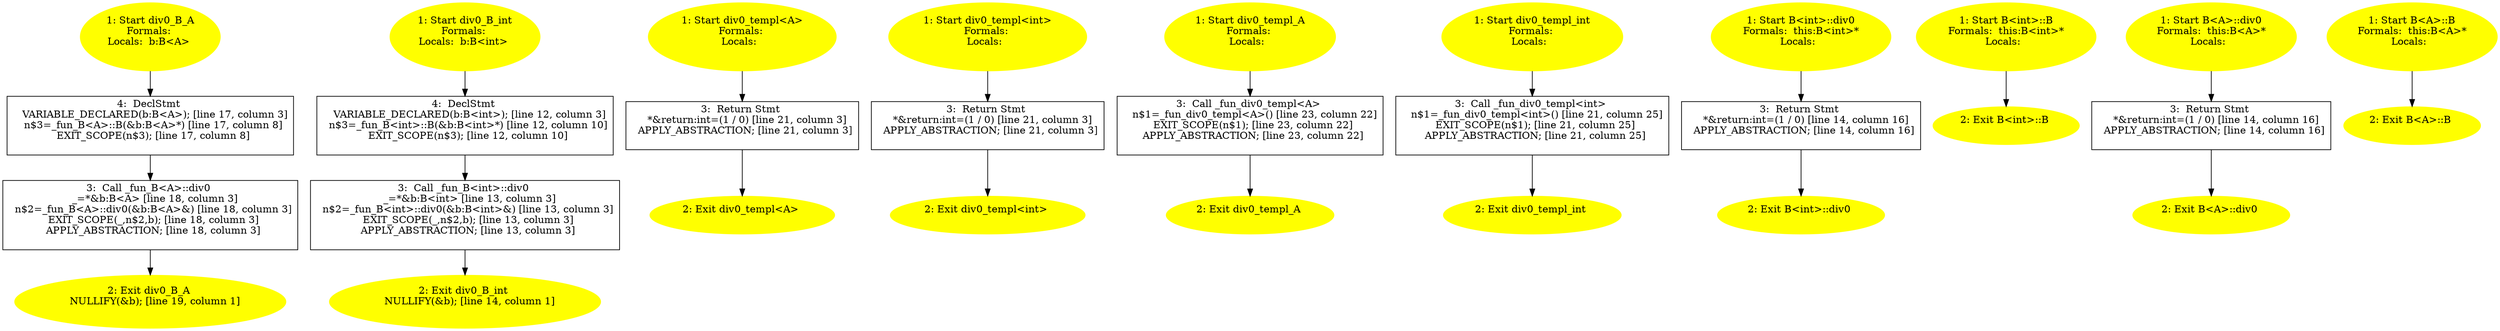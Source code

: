/* @generated */
digraph cfg {
"div0_B_A#16868528730428357658.9b8f4e2ce0bf464a2adbe53fb7a34f64_1" [label="1: Start div0_B_A\nFormals: \nLocals:  b:B<A> \n  " color=yellow style=filled]
	

	 "div0_B_A#16868528730428357658.9b8f4e2ce0bf464a2adbe53fb7a34f64_1" -> "div0_B_A#16868528730428357658.9b8f4e2ce0bf464a2adbe53fb7a34f64_4" ;
"div0_B_A#16868528730428357658.9b8f4e2ce0bf464a2adbe53fb7a34f64_2" [label="2: Exit div0_B_A \n   NULLIFY(&b); [line 19, column 1]\n " color=yellow style=filled]
	

"div0_B_A#16868528730428357658.9b8f4e2ce0bf464a2adbe53fb7a34f64_3" [label="3:  Call _fun_B<A>::div0 \n   _=*&b:B<A> [line 18, column 3]\n  n$2=_fun_B<A>::div0(&b:B<A>&) [line 18, column 3]\n  EXIT_SCOPE(_,n$2,b); [line 18, column 3]\n  APPLY_ABSTRACTION; [line 18, column 3]\n " shape="box"]
	

	 "div0_B_A#16868528730428357658.9b8f4e2ce0bf464a2adbe53fb7a34f64_3" -> "div0_B_A#16868528730428357658.9b8f4e2ce0bf464a2adbe53fb7a34f64_2" ;
"div0_B_A#16868528730428357658.9b8f4e2ce0bf464a2adbe53fb7a34f64_4" [label="4:  DeclStmt \n   VARIABLE_DECLARED(b:B<A>); [line 17, column 3]\n  n$3=_fun_B<A>::B(&b:B<A>*) [line 17, column 8]\n  EXIT_SCOPE(n$3); [line 17, column 8]\n " shape="box"]
	

	 "div0_B_A#16868528730428357658.9b8f4e2ce0bf464a2adbe53fb7a34f64_4" -> "div0_B_A#16868528730428357658.9b8f4e2ce0bf464a2adbe53fb7a34f64_3" ;
"div0_B_int#1022620961131326491.1d61c8d3035b9223f336f2b0e83b1cd8_1" [label="1: Start div0_B_int\nFormals: \nLocals:  b:B<int> \n  " color=yellow style=filled]
	

	 "div0_B_int#1022620961131326491.1d61c8d3035b9223f336f2b0e83b1cd8_1" -> "div0_B_int#1022620961131326491.1d61c8d3035b9223f336f2b0e83b1cd8_4" ;
"div0_B_int#1022620961131326491.1d61c8d3035b9223f336f2b0e83b1cd8_2" [label="2: Exit div0_B_int \n   NULLIFY(&b); [line 14, column 1]\n " color=yellow style=filled]
	

"div0_B_int#1022620961131326491.1d61c8d3035b9223f336f2b0e83b1cd8_3" [label="3:  Call _fun_B<int>::div0 \n   _=*&b:B<int> [line 13, column 3]\n  n$2=_fun_B<int>::div0(&b:B<int>&) [line 13, column 3]\n  EXIT_SCOPE(_,n$2,b); [line 13, column 3]\n  APPLY_ABSTRACTION; [line 13, column 3]\n " shape="box"]
	

	 "div0_B_int#1022620961131326491.1d61c8d3035b9223f336f2b0e83b1cd8_3" -> "div0_B_int#1022620961131326491.1d61c8d3035b9223f336f2b0e83b1cd8_2" ;
"div0_B_int#1022620961131326491.1d61c8d3035b9223f336f2b0e83b1cd8_4" [label="4:  DeclStmt \n   VARIABLE_DECLARED(b:B<int>); [line 12, column 3]\n  n$3=_fun_B<int>::B(&b:B<int>*) [line 12, column 10]\n  EXIT_SCOPE(n$3); [line 12, column 10]\n " shape="box"]
	

	 "div0_B_int#1022620961131326491.1d61c8d3035b9223f336f2b0e83b1cd8_4" -> "div0_B_int#1022620961131326491.1d61c8d3035b9223f336f2b0e83b1cd8_3" ;
"div0_templ<A>#3392200936327226954.953c7991c92a71a697b380b40ee16cec_1" [label="1: Start div0_templ<A>\nFormals: \nLocals:  \n  " color=yellow style=filled]
	

	 "div0_templ<A>#3392200936327226954.953c7991c92a71a697b380b40ee16cec_1" -> "div0_templ<A>#3392200936327226954.953c7991c92a71a697b380b40ee16cec_3" ;
"div0_templ<A>#3392200936327226954.953c7991c92a71a697b380b40ee16cec_2" [label="2: Exit div0_templ<A> \n  " color=yellow style=filled]
	

"div0_templ<A>#3392200936327226954.953c7991c92a71a697b380b40ee16cec_3" [label="3:  Return Stmt \n   *&return:int=(1 / 0) [line 21, column 3]\n  APPLY_ABSTRACTION; [line 21, column 3]\n " shape="box"]
	

	 "div0_templ<A>#3392200936327226954.953c7991c92a71a697b380b40ee16cec_3" -> "div0_templ<A>#3392200936327226954.953c7991c92a71a697b380b40ee16cec_2" ;
"div0_templ<int>#7407833322787370357.019ce5e1d40ea68361ad0caeb08c53f0_1" [label="1: Start div0_templ<int>\nFormals: \nLocals:  \n  " color=yellow style=filled]
	

	 "div0_templ<int>#7407833322787370357.019ce5e1d40ea68361ad0caeb08c53f0_1" -> "div0_templ<int>#7407833322787370357.019ce5e1d40ea68361ad0caeb08c53f0_3" ;
"div0_templ<int>#7407833322787370357.019ce5e1d40ea68361ad0caeb08c53f0_2" [label="2: Exit div0_templ<int> \n  " color=yellow style=filled]
	

"div0_templ<int>#7407833322787370357.019ce5e1d40ea68361ad0caeb08c53f0_3" [label="3:  Return Stmt \n   *&return:int=(1 / 0) [line 21, column 3]\n  APPLY_ABSTRACTION; [line 21, column 3]\n " shape="box"]
	

	 "div0_templ<int>#7407833322787370357.019ce5e1d40ea68361ad0caeb08c53f0_3" -> "div0_templ<int>#7407833322787370357.019ce5e1d40ea68361ad0caeb08c53f0_2" ;
"div0_templ_A#15777392272986999827.c3e6f124c5921f718c539c423038b21a_1" [label="1: Start div0_templ_A\nFormals: \nLocals:  \n  " color=yellow style=filled]
	

	 "div0_templ_A#15777392272986999827.c3e6f124c5921f718c539c423038b21a_1" -> "div0_templ_A#15777392272986999827.c3e6f124c5921f718c539c423038b21a_3" ;
"div0_templ_A#15777392272986999827.c3e6f124c5921f718c539c423038b21a_2" [label="2: Exit div0_templ_A \n  " color=yellow style=filled]
	

"div0_templ_A#15777392272986999827.c3e6f124c5921f718c539c423038b21a_3" [label="3:  Call _fun_div0_templ<A> \n   n$1=_fun_div0_templ<A>() [line 23, column 22]\n  EXIT_SCOPE(n$1); [line 23, column 22]\n  APPLY_ABSTRACTION; [line 23, column 22]\n " shape="box"]
	

	 "div0_templ_A#15777392272986999827.c3e6f124c5921f718c539c423038b21a_3" -> "div0_templ_A#15777392272986999827.c3e6f124c5921f718c539c423038b21a_2" ;
"div0_templ_int#6723189882400805523.156da066b41947aa58ec7afb9551dc47_1" [label="1: Start div0_templ_int\nFormals: \nLocals:  \n  " color=yellow style=filled]
	

	 "div0_templ_int#6723189882400805523.156da066b41947aa58ec7afb9551dc47_1" -> "div0_templ_int#6723189882400805523.156da066b41947aa58ec7afb9551dc47_3" ;
"div0_templ_int#6723189882400805523.156da066b41947aa58ec7afb9551dc47_2" [label="2: Exit div0_templ_int \n  " color=yellow style=filled]
	

"div0_templ_int#6723189882400805523.156da066b41947aa58ec7afb9551dc47_3" [label="3:  Call _fun_div0_templ<int> \n   n$1=_fun_div0_templ<int>() [line 21, column 25]\n  EXIT_SCOPE(n$1); [line 21, column 25]\n  APPLY_ABSTRACTION; [line 21, column 25]\n " shape="box"]
	

	 "div0_templ_int#6723189882400805523.156da066b41947aa58ec7afb9551dc47_3" -> "div0_templ_int#6723189882400805523.156da066b41947aa58ec7afb9551dc47_2" ;
"div0#B<int>#(9546261644456360892).132a3992ba75c40ad8966e1504521d7d_1" [label="1: Start B<int>::div0\nFormals:  this:B<int>*\nLocals:  \n  " color=yellow style=filled]
	

	 "div0#B<int>#(9546261644456360892).132a3992ba75c40ad8966e1504521d7d_1" -> "div0#B<int>#(9546261644456360892).132a3992ba75c40ad8966e1504521d7d_3" ;
"div0#B<int>#(9546261644456360892).132a3992ba75c40ad8966e1504521d7d_2" [label="2: Exit B<int>::div0 \n  " color=yellow style=filled]
	

"div0#B<int>#(9546261644456360892).132a3992ba75c40ad8966e1504521d7d_3" [label="3:  Return Stmt \n   *&return:int=(1 / 0) [line 14, column 16]\n  APPLY_ABSTRACTION; [line 14, column 16]\n " shape="box"]
	

	 "div0#B<int>#(9546261644456360892).132a3992ba75c40ad8966e1504521d7d_3" -> "div0#B<int>#(9546261644456360892).132a3992ba75c40ad8966e1504521d7d_2" ;
"B#B<int>#{17682530858649742785|constexpr}.578f27c1234efbc7eadc69dc4ca9042c_1" [label="1: Start B<int>::B\nFormals:  this:B<int>*\nLocals:  \n  " color=yellow style=filled]
	

	 "B#B<int>#{17682530858649742785|constexpr}.578f27c1234efbc7eadc69dc4ca9042c_1" -> "B#B<int>#{17682530858649742785|constexpr}.578f27c1234efbc7eadc69dc4ca9042c_2" ;
"B#B<int>#{17682530858649742785|constexpr}.578f27c1234efbc7eadc69dc4ca9042c_2" [label="2: Exit B<int>::B \n  " color=yellow style=filled]
	

"div0#B<A>#(10848361513712066289).6e41f7aae5452f098d414bfe7ad8cf85_1" [label="1: Start B<A>::div0\nFormals:  this:B<A>*\nLocals:  \n  " color=yellow style=filled]
	

	 "div0#B<A>#(10848361513712066289).6e41f7aae5452f098d414bfe7ad8cf85_1" -> "div0#B<A>#(10848361513712066289).6e41f7aae5452f098d414bfe7ad8cf85_3" ;
"div0#B<A>#(10848361513712066289).6e41f7aae5452f098d414bfe7ad8cf85_2" [label="2: Exit B<A>::div0 \n  " color=yellow style=filled]
	

"div0#B<A>#(10848361513712066289).6e41f7aae5452f098d414bfe7ad8cf85_3" [label="3:  Return Stmt \n   *&return:int=(1 / 0) [line 14, column 16]\n  APPLY_ABSTRACTION; [line 14, column 16]\n " shape="box"]
	

	 "div0#B<A>#(10848361513712066289).6e41f7aae5452f098d414bfe7ad8cf85_3" -> "div0#B<A>#(10848361513712066289).6e41f7aae5452f098d414bfe7ad8cf85_2" ;
"B#B<A>#{9925592449220811998|constexpr}.262c24bdb23f603bce26438cb30cea71_1" [label="1: Start B<A>::B\nFormals:  this:B<A>*\nLocals:  \n  " color=yellow style=filled]
	

	 "B#B<A>#{9925592449220811998|constexpr}.262c24bdb23f603bce26438cb30cea71_1" -> "B#B<A>#{9925592449220811998|constexpr}.262c24bdb23f603bce26438cb30cea71_2" ;
"B#B<A>#{9925592449220811998|constexpr}.262c24bdb23f603bce26438cb30cea71_2" [label="2: Exit B<A>::B \n  " color=yellow style=filled]
	

}
